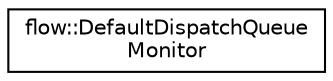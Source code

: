digraph "Graphical Class Hierarchy"
{
 // LATEX_PDF_SIZE
  edge [fontname="Helvetica",fontsize="10",labelfontname="Helvetica",labelfontsize="10"];
  node [fontname="Helvetica",fontsize="10",shape=record];
  rankdir="LR";
  Node0 [label="flow::DefaultDispatchQueue\lMonitor",height=0.2,width=0.4,color="black", fillcolor="white", style="filled",URL="$structflow_1_1_default_dispatch_queue_monitor.html",tooltip="Stand-in type used to replace queue monitor."];
}
